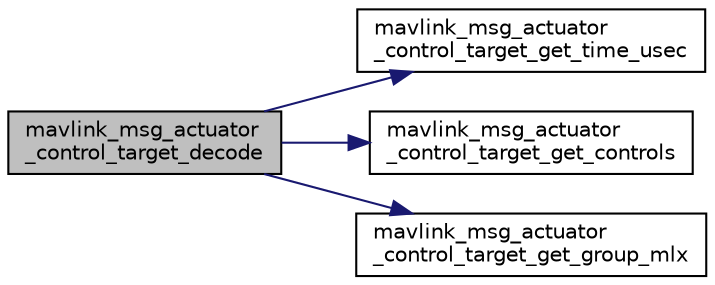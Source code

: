 digraph "mavlink_msg_actuator_control_target_decode"
{
 // INTERACTIVE_SVG=YES
  edge [fontname="Helvetica",fontsize="10",labelfontname="Helvetica",labelfontsize="10"];
  node [fontname="Helvetica",fontsize="10",shape=record];
  rankdir="LR";
  Node1 [label="mavlink_msg_actuator\l_control_target_decode",height=0.2,width=0.4,color="black", fillcolor="grey75", style="filled" fontcolor="black"];
  Node1 -> Node2 [color="midnightblue",fontsize="10",style="solid",fontname="Helvetica"];
  Node2 [label="mavlink_msg_actuator\l_control_target_get_time_usec",height=0.2,width=0.4,color="black", fillcolor="white", style="filled",URL="$mavlink__msg__actuator__control__target_8h.html#a32ae367075d84c47e2dc91201b3d2413",tooltip="Send a actuator_control_target message. "];
  Node1 -> Node3 [color="midnightblue",fontsize="10",style="solid",fontname="Helvetica"];
  Node3 [label="mavlink_msg_actuator\l_control_target_get_controls",height=0.2,width=0.4,color="black", fillcolor="white", style="filled",URL="$mavlink__msg__actuator__control__target_8h.html#ad51481d1413d0a1576d6d2f7a2aa43db",tooltip="Get field controls from actuator_control_target message. "];
  Node1 -> Node4 [color="midnightblue",fontsize="10",style="solid",fontname="Helvetica"];
  Node4 [label="mavlink_msg_actuator\l_control_target_get_group_mlx",height=0.2,width=0.4,color="black", fillcolor="white", style="filled",URL="$mavlink__msg__actuator__control__target_8h.html#a1840c0b1ca23a36dbd68acb7aea88e28",tooltip="Get field group_mlx from actuator_control_target message. "];
}
